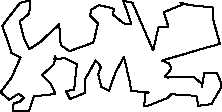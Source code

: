 unitsize(0.001cm);
// 22485.1
draw((2995,264)--(3062,329));
draw((3062,329)--(3503,301));
draw((3503,301)--(3538,125));
draw((3538,125)--(3766,154));
draw((3766,154)--(3946,459));
draw((3946,459)--(3935,540));
draw((3935,540)--(3868,697));
draw((3868,697)--(3642,699));
draw((3642,699)--(3600,459));
draw((3600,459)--(3599,514));
draw((3599,514)--(3452,637));
draw((3452,637)--(2993,624));
draw((2993,624)--(2944,632));
draw((2944,632)--(3060,781));
draw((3060,781)--(3023,871));
draw((3023,871)--(2901,920));
draw((2901,920)--(2982,949));
draw((2982,949)--(3332,1049));
draw((3332,1049)--(3535,1112));
draw((3535,1112)--(3918,1217));
draw((3918,1217)--(3805,1619));
draw((3805,1619)--(3786,1862));
draw((3786,1862)--(3373,1902));
draw((3373,1902)--(3220,1945));
draw((3220,1945)--(3248,1906));
draw((3248,1906)--(2927,1777));
draw((2927,1777)--(3007,1524));
draw((3007,1524)--(2834,1512));
draw((2834,1512)--(2740,1101));
draw((2740,1101)--(2374,1944));
draw((2374,1944)--(2214,1977));
draw((2214,1977)--(2356,1568));
draw((2356,1568)--(2221,1578));
draw((2221,1578)--(2028,1736));
draw((2028,1736)--(2050,1833));
draw((2050,1833)--(1994,1852));
draw((1994,1852)--(1787,1902));
draw((1787,1902)--(1646,1817));
draw((1646,1817)--(1632,1742));
draw((1632,1742)--(1623,1723));
draw((1623,1723)--(1768,1578));
draw((1768,1578)--(1699,1294));
draw((1699,1294)--(1677,1238));
draw((1677,1238)--(1264,1090));
draw((1264,1090)--(1109,1196));
draw((1109,1196)--(1082,1561));
draw((1082,1561)--(778,1282));
draw((778,1282)--(811,1295));
draw((811,1295)--(555,1121));
draw((555,1121)--(464,1302));
draw((464,1302)--(386,1616));
draw((386,1616)--(555,1753));
draw((555,1753)--(571,1982));
draw((571,1982)--(394,1944));
draw((394,1944)--(149,1629));
draw((149,1629)--(80,1533));
draw((80,1533)--(241,1069));
draw((241,1069)--(235,1059));
draw((235,1059)--(401,980));
draw((401,980)--(240,619));
draw((240,619)--(47,363));
draw((47,363)--(202,233));
draw((202,233)--(366,339));
draw((366,339)--(460,267));
draw((460,267)--(387,199));
draw((387,199)--(278,165));
draw((278,165)--(264,36));
draw((264,36)--(547,25));
draw((547,25)--(634,294));
draw((634,294)--(1017,333));
draw((1017,333)--(931,512));
draw((931,512)--(781,670));
draw((781,670)--(981,848));
draw((981,848)--(1021,962));
draw((1021,962)--(1009,1001));
draw((1009,1001)--(997,942));
draw((997,942)--(1179,969));
draw((1179,969)--(1393,859));
draw((1393,859)--(1346,408));
draw((1346,408)--(1203,385));
draw((1203,385)--(1272,246));
draw((1272,246)--(1541,354));
draw((1541,354)--(1529,581));
draw((1529,581)--(1604,706));
draw((1604,706)--(1725,927));
draw((1725,927)--(1819,814));
draw((1819,814)--(1766,678));
draw((1766,678)--(1766,692));
draw((1766,692)--(1828,456));
draw((1828,456)--(1962,389));
draw((1962,389)--(2067,694));
draw((2067,694)--(2223,990));
draw((2223,990)--(2334,523));
draw((2334,523)--(2347,388));
draw((2347,388)--(2658,360));
draw((2658,360)--(2597,349));
draw((2597,349)--(2592,248));
draw((2592,248)--(2581,121));
draw((2581,121)--(2656,128));
draw((2656,128)--(2995,264));
